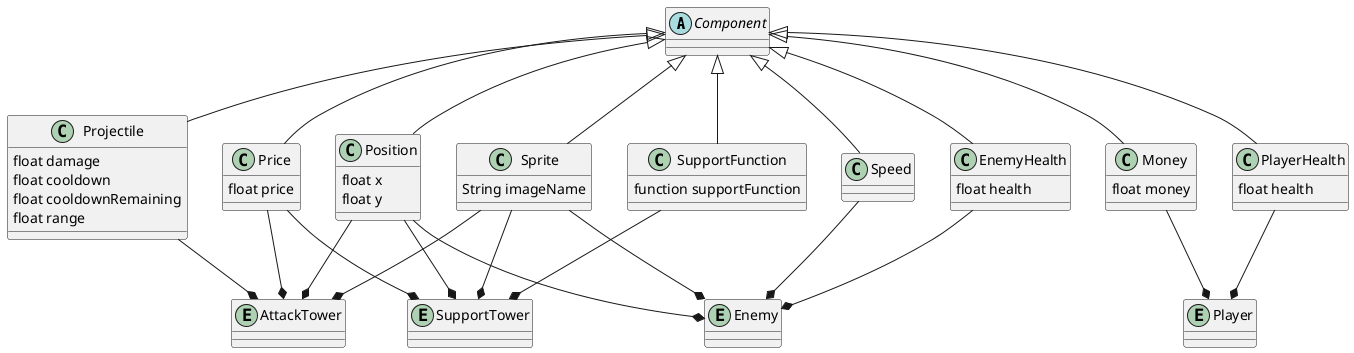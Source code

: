@startuml
'https://plantuml.com/class-diagram

abstract class Component {}
class Position{
float x
float y
}
class EnemyHealth{
float health
}
class PlayerHealth{
float health
}
class Money{
float money
}
class Speed
class Sprite{
String imageName
}
class Price{
float price
}
class SupportFunction{
function supportFunction
}
class Projectile{
float damage
float cooldown
float cooldownRemaining
float range
}

Component <|-- SupportFunction
Component <|-- Price
Component <|-- Position
Component <|-- EnemyHealth
Component <|-- Sprite
Component <|-- Speed
Component <|-- Projectile
Component <|-- PlayerHealth
Component <|-- Money

'----------------------------
entity AttackTower
entity SupportTower
entity Enemy
entity Player

SupportFunction --* SupportTower
Price --* AttackTower
Price --* SupportTower
Position --* AttackTower
Position --* SupportTower
Position --* Enemy
EnemyHealth --* Enemy
Sprite --* Enemy
Sprite --* AttackTower
Sprite --* SupportTower
Speed --* Enemy
Projectile --* AttackTower
PlayerHealth --* Player
Money --* Player

'----------------------------



@enduml